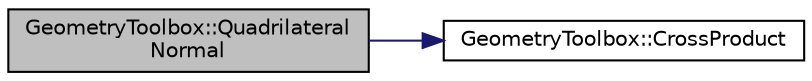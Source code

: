 digraph "GeometryToolbox::QuadrilateralNormal"
{
 // LATEX_PDF_SIZE
  edge [fontname="Helvetica",fontsize="10",labelfontname="Helvetica",labelfontsize="10"];
  node [fontname="Helvetica",fontsize="10",shape=record];
  rankdir="LR";
  Node1 [label="GeometryToolbox::Quadrilateral\lNormal",height=0.2,width=0.4,color="black", fillcolor="grey75", style="filled", fontcolor="black",tooltip="Normal vector of a quadrilateral, cross product of the two diagonals."];
  Node1 -> Node2 [color="midnightblue",fontsize="10",style="solid",fontname="Helvetica"];
  Node2 [label="GeometryToolbox::CrossProduct",height=0.2,width=0.4,color="black", fillcolor="white", style="filled",URL="$group__GeometryToolbox.html#ga26f2f767e60f046c51299f6236f84ffe",tooltip="c = a x b"];
}
